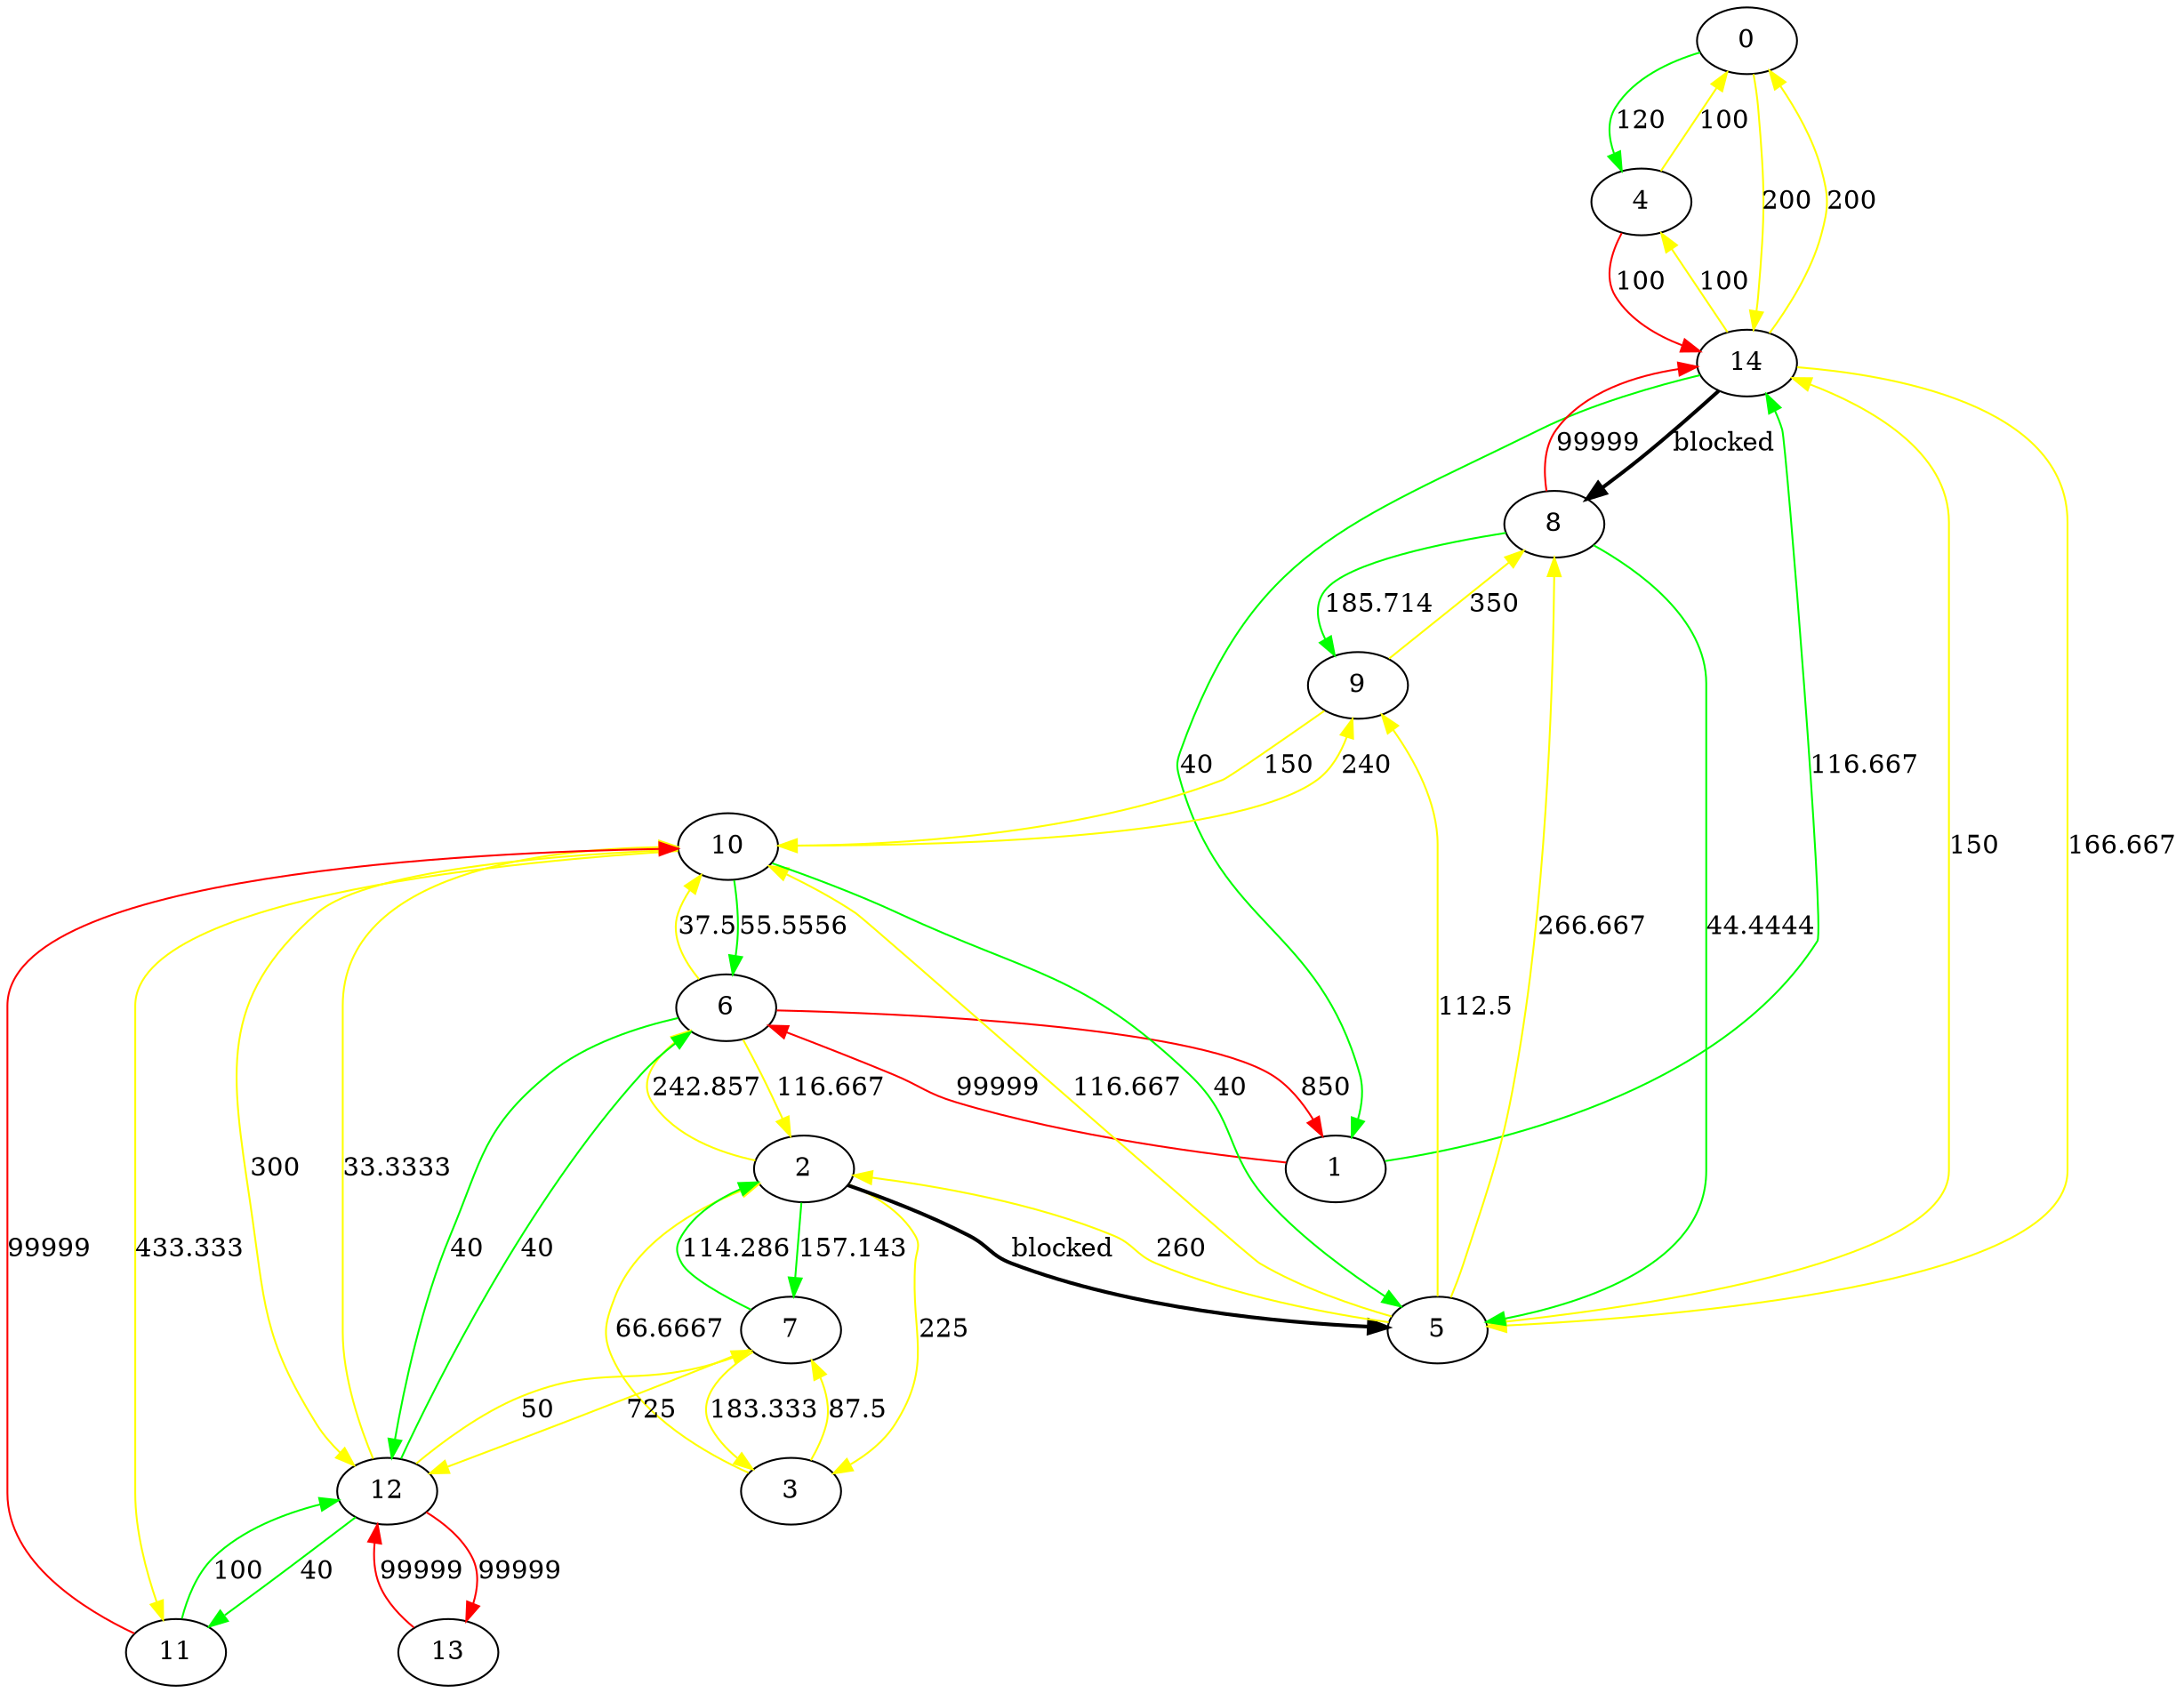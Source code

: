 digraph Test {
0 -> 4[label="120",color= green, penwidth="1"];
0 -> 14[label="200",color= yellow, penwidth="1"];
1 -> 6[label="99999",color= red, penwidth="1"];
1 -> 14[label="116.667",color= green, penwidth="1"];
2 -> 3[label="225",color= yellow, penwidth="1"];
2 -> 5[label="blocked",color= black, penwidth="2"];
2 -> 6[label="242.857",color= yellow, penwidth="1"];
2 -> 7[label="157.143",color= green, penwidth="1"];
3 -> 2[label="66.6667",color= yellow, penwidth="1"];
3 -> 7[label="87.5",color= yellow, penwidth="1"];
4 -> 0[label="100",color= yellow, penwidth="1"];
4 -> 14[label="100",color= red, penwidth="1"];
5 -> 2[label="260",color= yellow, penwidth="1"];
5 -> 8[label="266.667",color= yellow, penwidth="1"];
5 -> 9[label="112.5",color= yellow, penwidth="1"];
5 -> 10[label="116.667",color= yellow, penwidth="1"];
5 -> 14[label="150",color= yellow, penwidth="1"];
6 -> 1[label="850",color= red, penwidth="1"];
6 -> 2[label="116.667",color= yellow, penwidth="1"];
6 -> 10[label="37.5",color= yellow, penwidth="1"];
6 -> 12[label="40",color= green, penwidth="1"];
7 -> 2[label="114.286",color= green, penwidth="1"];
7 -> 3[label="183.333",color= yellow, penwidth="1"];
7 -> 12[label="725",color= yellow, penwidth="1"];
8 -> 5[label="44.4444",color= green, penwidth="1"];
8 -> 9[label="185.714",color= green, penwidth="1"];
8 -> 14[label="99999",color= red, penwidth="1"];
9 -> 8[label="350",color= yellow, penwidth="1"];
9 -> 10[label="150",color= yellow, penwidth="1"];
10 -> 5[label="40",color= green, penwidth="1"];
10 -> 6[label="55.5556",color= green, penwidth="1"];
10 -> 9[label="240",color= yellow, penwidth="1"];
10 -> 11[label="433.333",color= yellow, penwidth="1"];
10 -> 12[label="300",color= yellow, penwidth="1"];
11 -> 10[label="99999",color= red, penwidth="1"];
11 -> 12[label="100",color= green, penwidth="1"];
12 -> 6[label="40",color= green, penwidth="1"];
12 -> 7[label="50",color= yellow, penwidth="1"];
12 -> 10[label="33.3333",color= yellow, penwidth="1"];
12 -> 11[label="40",color= green, penwidth="1"];
12 -> 13[label="99999",color= red, penwidth="1"];
13 -> 12[label="99999",color= red, penwidth="1"];
14 -> 0[label="200",color= yellow, penwidth="1"];
14 -> 1[label="40",color= green, penwidth="1"];
14 -> 4[label="100",color= yellow, penwidth="1"];
14 -> 5[label="166.667",color= yellow, penwidth="1"];
14 -> 8[label="blocked",color= black, penwidth="2"];
}